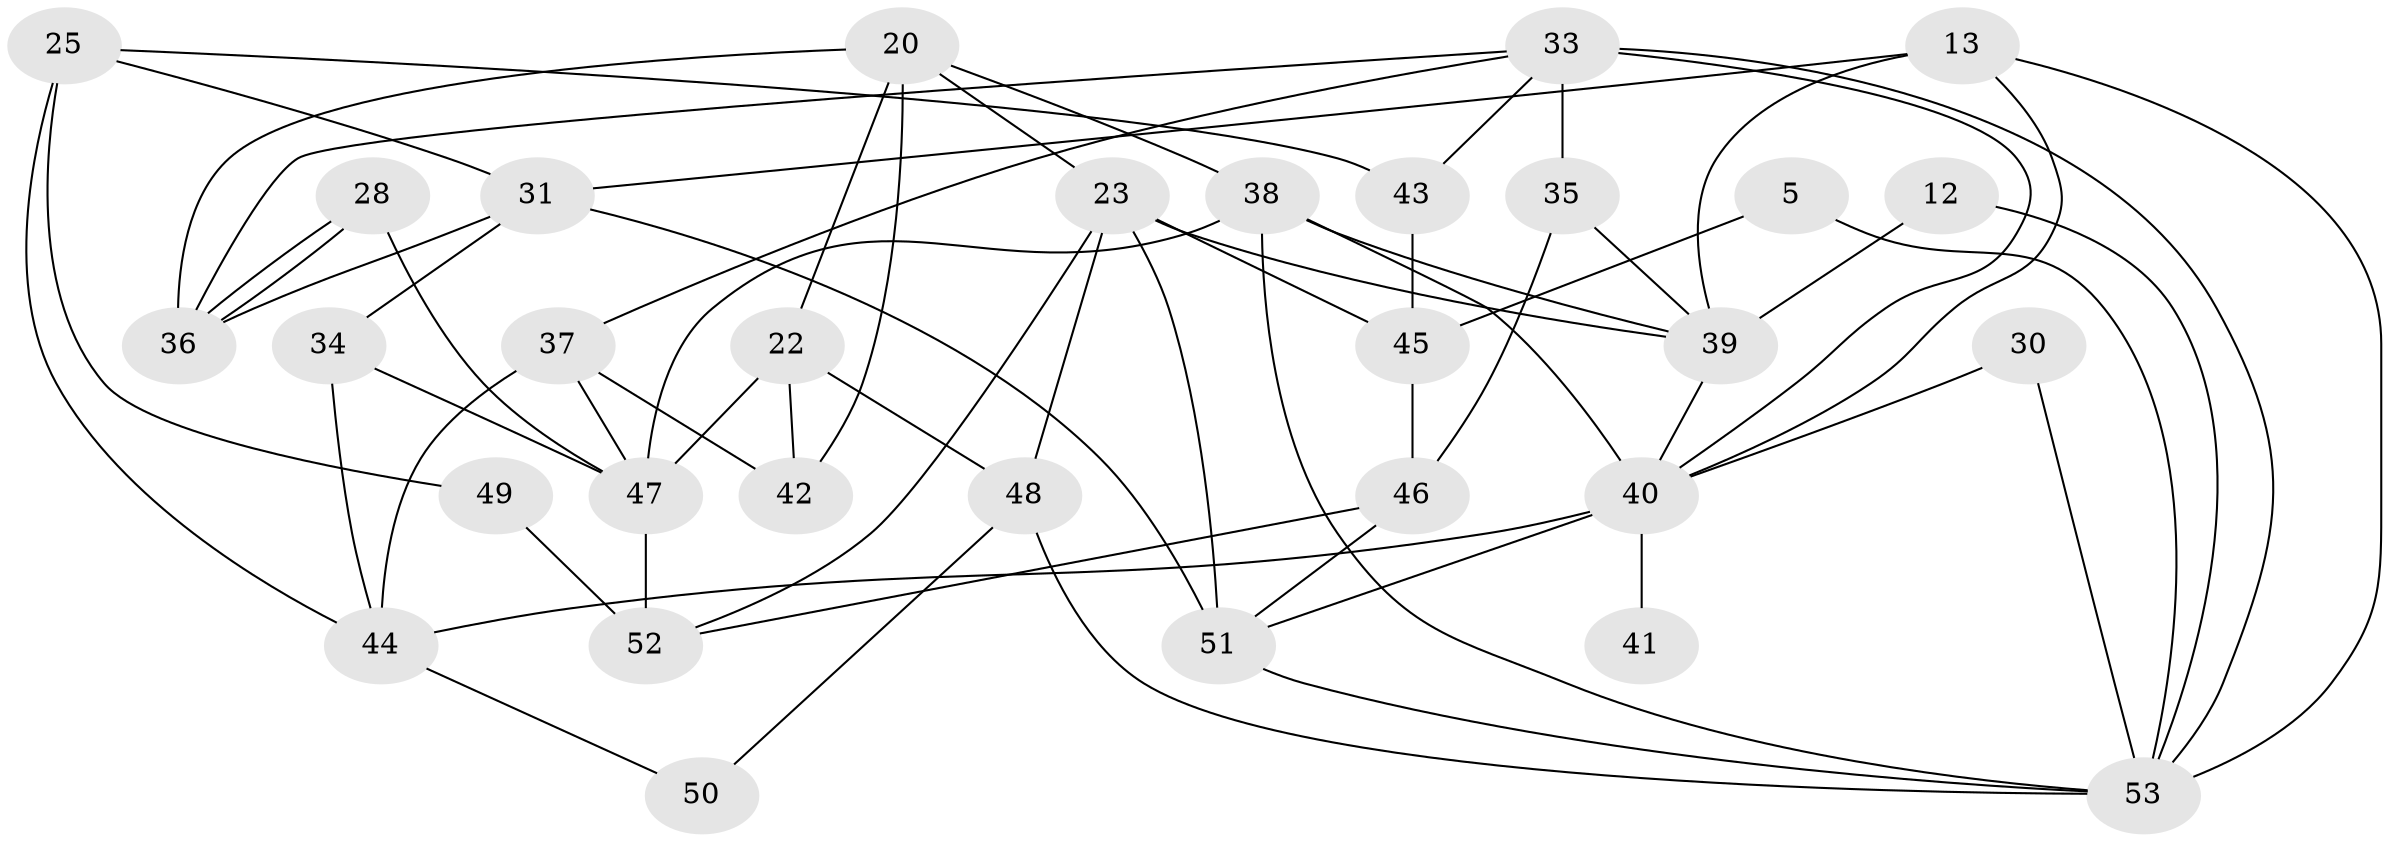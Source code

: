 // original degree distribution, {6: 0.1320754716981132, 2: 0.1509433962264151, 3: 0.24528301886792453, 5: 0.22641509433962265, 4: 0.22641509433962265, 7: 0.018867924528301886}
// Generated by graph-tools (version 1.1) at 2025/55/03/04/25 21:55:30]
// undirected, 31 vertices, 64 edges
graph export_dot {
graph [start="1"]
  node [color=gray90,style=filled];
  5;
  12;
  13;
  20;
  22 [super="+21"];
  23 [super="+16"];
  25;
  28;
  30;
  31 [super="+8"];
  33 [super="+18+10"];
  34 [super="+19"];
  35;
  36;
  37 [super="+1"];
  38 [super="+14"];
  39 [super="+11"];
  40 [super="+27+24"];
  41;
  42;
  43;
  44 [super="+7"];
  45;
  46 [super="+3"];
  47 [super="+6+17"];
  48 [super="+32"];
  49;
  50;
  51 [super="+26"];
  52;
  53 [super="+29"];
  5 -- 53;
  5 -- 45;
  12 -- 39;
  12 -- 53;
  13 -- 31 [weight=2];
  13 -- 39;
  13 -- 40 [weight=2];
  13 -- 53;
  20 -- 42;
  20 -- 36;
  20 -- 23;
  20 -- 38;
  20 -- 22;
  22 -- 42;
  22 -- 48 [weight=2];
  22 -- 47;
  23 -- 45;
  23 -- 39 [weight=2];
  23 -- 48;
  23 -- 51 [weight=2];
  23 -- 52;
  25 -- 43;
  25 -- 44 [weight=2];
  25 -- 49;
  25 -- 31;
  28 -- 47;
  28 -- 36;
  28 -- 36;
  30 -- 53;
  30 -- 40;
  31 -- 51;
  31 -- 36;
  31 -- 34;
  33 -- 40;
  33 -- 35 [weight=2];
  33 -- 53 [weight=2];
  33 -- 43;
  33 -- 37 [weight=2];
  33 -- 36;
  34 -- 44;
  34 -- 47;
  35 -- 39 [weight=2];
  35 -- 46 [weight=2];
  37 -- 44 [weight=2];
  37 -- 42;
  37 -- 47 [weight=2];
  38 -- 53;
  38 -- 40 [weight=2];
  38 -- 39;
  38 -- 47;
  39 -- 40;
  40 -- 41 [weight=2];
  40 -- 51 [weight=2];
  40 -- 44;
  43 -- 45;
  44 -- 50;
  45 -- 46;
  46 -- 51;
  46 -- 52;
  47 -- 52 [weight=2];
  48 -- 50;
  48 -- 53;
  49 -- 52;
  51 -- 53;
}
